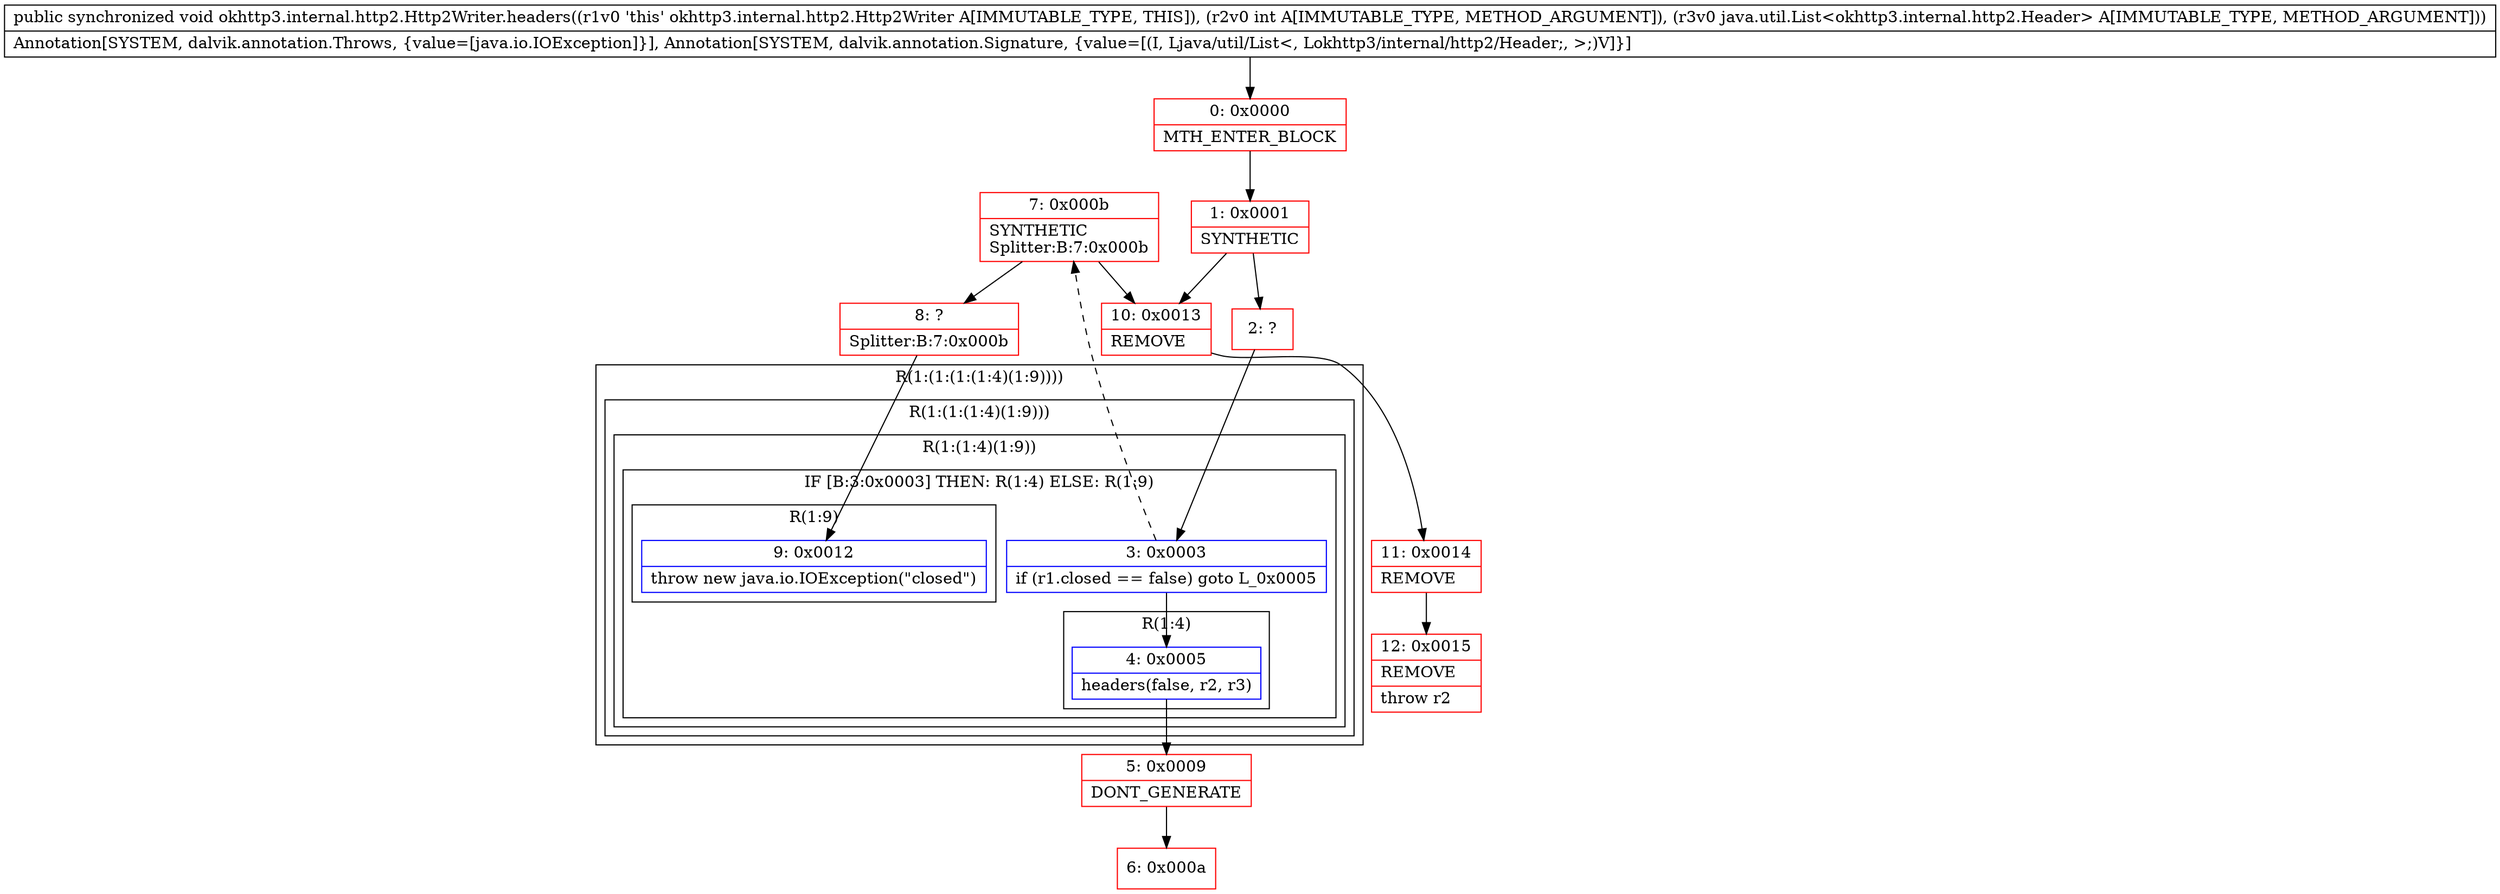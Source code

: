 digraph "CFG forokhttp3.internal.http2.Http2Writer.headers(ILjava\/util\/List;)V" {
subgraph cluster_Region_1752504020 {
label = "R(1:(1:(1:(1:4)(1:9))))";
node [shape=record,color=blue];
subgraph cluster_Region_1785058494 {
label = "R(1:(1:(1:4)(1:9)))";
node [shape=record,color=blue];
subgraph cluster_Region_881774556 {
label = "R(1:(1:4)(1:9))";
node [shape=record,color=blue];
subgraph cluster_IfRegion_1460910911 {
label = "IF [B:3:0x0003] THEN: R(1:4) ELSE: R(1:9)";
node [shape=record,color=blue];
Node_3 [shape=record,label="{3\:\ 0x0003|if (r1.closed == false) goto L_0x0005\l}"];
subgraph cluster_Region_395363519 {
label = "R(1:4)";
node [shape=record,color=blue];
Node_4 [shape=record,label="{4\:\ 0x0005|headers(false, r2, r3)\l}"];
}
subgraph cluster_Region_1393828567 {
label = "R(1:9)";
node [shape=record,color=blue];
Node_9 [shape=record,label="{9\:\ 0x0012|throw new java.io.IOException(\"closed\")\l}"];
}
}
}
}
}
Node_0 [shape=record,color=red,label="{0\:\ 0x0000|MTH_ENTER_BLOCK\l}"];
Node_1 [shape=record,color=red,label="{1\:\ 0x0001|SYNTHETIC\l}"];
Node_2 [shape=record,color=red,label="{2\:\ ?}"];
Node_5 [shape=record,color=red,label="{5\:\ 0x0009|DONT_GENERATE\l}"];
Node_6 [shape=record,color=red,label="{6\:\ 0x000a}"];
Node_7 [shape=record,color=red,label="{7\:\ 0x000b|SYNTHETIC\lSplitter:B:7:0x000b\l}"];
Node_8 [shape=record,color=red,label="{8\:\ ?|Splitter:B:7:0x000b\l}"];
Node_10 [shape=record,color=red,label="{10\:\ 0x0013|REMOVE\l}"];
Node_11 [shape=record,color=red,label="{11\:\ 0x0014|REMOVE\l}"];
Node_12 [shape=record,color=red,label="{12\:\ 0x0015|REMOVE\l|throw r2\l}"];
MethodNode[shape=record,label="{public synchronized void okhttp3.internal.http2.Http2Writer.headers((r1v0 'this' okhttp3.internal.http2.Http2Writer A[IMMUTABLE_TYPE, THIS]), (r2v0 int A[IMMUTABLE_TYPE, METHOD_ARGUMENT]), (r3v0 java.util.List\<okhttp3.internal.http2.Header\> A[IMMUTABLE_TYPE, METHOD_ARGUMENT]))  | Annotation[SYSTEM, dalvik.annotation.Throws, \{value=[java.io.IOException]\}], Annotation[SYSTEM, dalvik.annotation.Signature, \{value=[(I, Ljava\/util\/List\<, Lokhttp3\/internal\/http2\/Header;, \>;)V]\}]\l}"];
MethodNode -> Node_0;
Node_3 -> Node_4;
Node_3 -> Node_7[style=dashed];
Node_4 -> Node_5;
Node_0 -> Node_1;
Node_1 -> Node_2;
Node_1 -> Node_10;
Node_2 -> Node_3;
Node_5 -> Node_6;
Node_7 -> Node_8;
Node_7 -> Node_10;
Node_8 -> Node_9;
Node_10 -> Node_11;
Node_11 -> Node_12;
}

